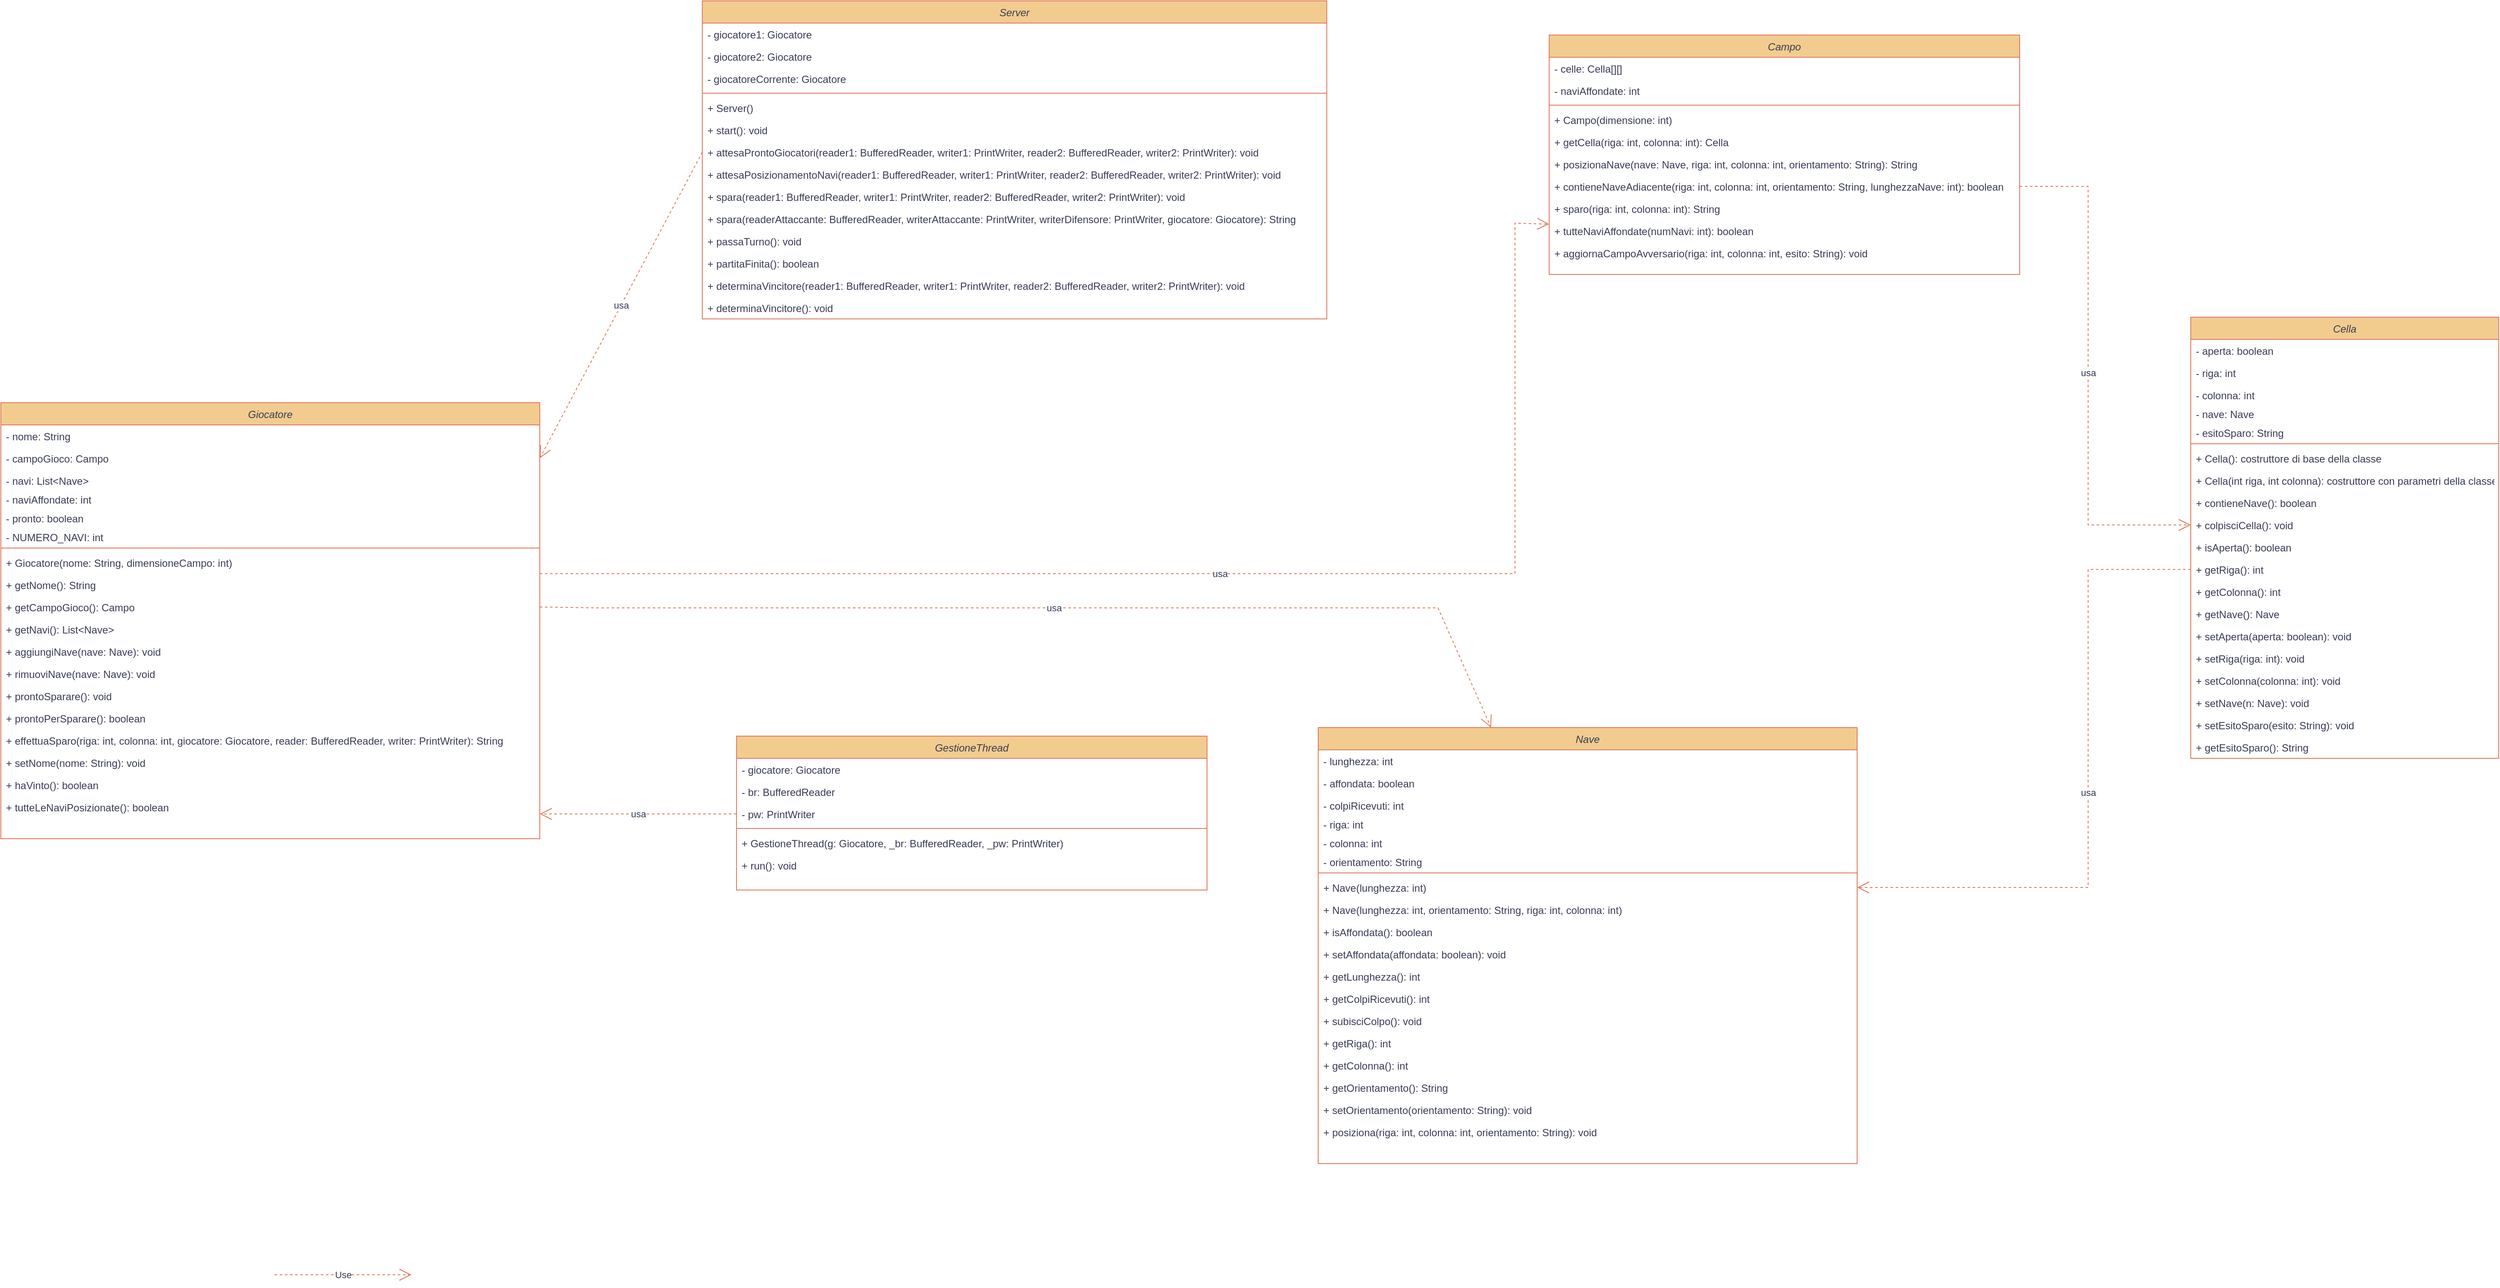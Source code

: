 <mxfile version="22.1.4" type="device">
  <diagram id="C5RBs43oDa-KdzZeNtuy" name="Page-1">
    <mxGraphModel dx="3520" dy="1688" grid="1" gridSize="10" guides="1" tooltips="1" connect="1" arrows="1" fold="1" page="1" pageScale="1" pageWidth="5000" pageHeight="5000" math="0" shadow="0">
      <root>
        <mxCell id="WIyWlLk6GJQsqaUBKTNV-0" />
        <mxCell id="WIyWlLk6GJQsqaUBKTNV-1" parent="WIyWlLk6GJQsqaUBKTNV-0" />
        <mxCell id="zkfFHV4jXpPFQw0GAbJ--0" value="Cella" style="swimlane;fontStyle=2;align=center;verticalAlign=top;childLayout=stackLayout;horizontal=1;startSize=26;horizontalStack=0;resizeParent=1;resizeLast=0;collapsible=1;marginBottom=0;rounded=0;shadow=0;strokeWidth=1;labelBackgroundColor=none;fillColor=#F2CC8F;strokeColor=#E07A5F;fontColor=#393C56;" parent="WIyWlLk6GJQsqaUBKTNV-1" vertex="1">
          <mxGeometry x="2720" y="480" width="360" height="516" as="geometry">
            <mxRectangle x="80" y="80" width="160" height="26" as="alternateBounds" />
          </mxGeometry>
        </mxCell>
        <mxCell id="zkfFHV4jXpPFQw0GAbJ--1" value="- aperta: boolean    " style="text;align=left;verticalAlign=top;spacingLeft=4;spacingRight=4;overflow=hidden;rotatable=0;points=[[0,0.5],[1,0.5]];portConstraint=eastwest;labelBackgroundColor=none;fontColor=#393C56;" parent="zkfFHV4jXpPFQw0GAbJ--0" vertex="1">
          <mxGeometry y="26" width="360" height="26" as="geometry" />
        </mxCell>
        <mxCell id="zkfFHV4jXpPFQw0GAbJ--2" value="- riga: int" style="text;align=left;verticalAlign=top;spacingLeft=4;spacingRight=4;overflow=hidden;rotatable=0;points=[[0,0.5],[1,0.5]];portConstraint=eastwest;rounded=0;shadow=0;html=0;labelBackgroundColor=none;fontColor=#393C56;" parent="zkfFHV4jXpPFQw0GAbJ--0" vertex="1">
          <mxGeometry y="52" width="360" height="26" as="geometry" />
        </mxCell>
        <mxCell id="0ofqoXrrXwb4fIyv2xAE-0" value="- colonna: int" style="text;align=left;verticalAlign=top;spacingLeft=4;spacingRight=4;overflow=hidden;rotatable=0;points=[[0,0.5],[1,0.5]];portConstraint=eastwest;rounded=0;shadow=0;html=0;labelBackgroundColor=none;fontColor=#393C56;" parent="zkfFHV4jXpPFQw0GAbJ--0" vertex="1">
          <mxGeometry y="78" width="360" height="22" as="geometry" />
        </mxCell>
        <mxCell id="0ofqoXrrXwb4fIyv2xAE-1" value="- nave: Nave" style="text;align=left;verticalAlign=top;spacingLeft=4;spacingRight=4;overflow=hidden;rotatable=0;points=[[0,0.5],[1,0.5]];portConstraint=eastwest;rounded=0;shadow=0;html=0;labelBackgroundColor=none;fontColor=#393C56;" parent="zkfFHV4jXpPFQw0GAbJ--0" vertex="1">
          <mxGeometry y="100" width="360" height="22" as="geometry" />
        </mxCell>
        <mxCell id="zkfFHV4jXpPFQw0GAbJ--3" value="- esitoSparo: String" style="text;align=left;verticalAlign=top;spacingLeft=4;spacingRight=4;overflow=hidden;rotatable=0;points=[[0,0.5],[1,0.5]];portConstraint=eastwest;rounded=0;shadow=0;html=0;labelBackgroundColor=none;fontColor=#393C56;" parent="zkfFHV4jXpPFQw0GAbJ--0" vertex="1">
          <mxGeometry y="122" width="360" height="22" as="geometry" />
        </mxCell>
        <mxCell id="zkfFHV4jXpPFQw0GAbJ--4" value="" style="line;html=1;strokeWidth=1;align=left;verticalAlign=middle;spacingTop=-1;spacingLeft=3;spacingRight=3;rotatable=0;labelPosition=right;points=[];portConstraint=eastwest;labelBackgroundColor=none;fillColor=#F2CC8F;strokeColor=#E07A5F;fontColor=#393C56;" parent="zkfFHV4jXpPFQw0GAbJ--0" vertex="1">
          <mxGeometry y="144" width="360" height="8" as="geometry" />
        </mxCell>
        <mxCell id="zkfFHV4jXpPFQw0GAbJ--5" value="+ Cella(): costruttore di base della classe" style="text;align=left;verticalAlign=top;spacingLeft=4;spacingRight=4;overflow=hidden;rotatable=0;points=[[0,0.5],[1,0.5]];portConstraint=eastwest;labelBackgroundColor=none;fontColor=#393C56;" parent="zkfFHV4jXpPFQw0GAbJ--0" vertex="1">
          <mxGeometry y="152" width="360" height="26" as="geometry" />
        </mxCell>
        <mxCell id="0ofqoXrrXwb4fIyv2xAE-2" value="+ Cella(int riga, int colonna): costruttore con parametri della classe" style="text;align=left;verticalAlign=top;spacingLeft=4;spacingRight=4;overflow=hidden;rotatable=0;points=[[0,0.5],[1,0.5]];portConstraint=eastwest;labelBackgroundColor=none;fontColor=#393C56;" parent="zkfFHV4jXpPFQw0GAbJ--0" vertex="1">
          <mxGeometry y="178" width="360" height="26" as="geometry" />
        </mxCell>
        <mxCell id="0ofqoXrrXwb4fIyv2xAE-3" value="+ contieneNave(): boolean " style="text;align=left;verticalAlign=top;spacingLeft=4;spacingRight=4;overflow=hidden;rotatable=0;points=[[0,0.5],[1,0.5]];portConstraint=eastwest;labelBackgroundColor=none;fontColor=#393C56;" parent="zkfFHV4jXpPFQw0GAbJ--0" vertex="1">
          <mxGeometry y="204" width="360" height="26" as="geometry" />
        </mxCell>
        <mxCell id="0ofqoXrrXwb4fIyv2xAE-4" value="+ colpisciCella(): void" style="text;align=left;verticalAlign=top;spacingLeft=4;spacingRight=4;overflow=hidden;rotatable=0;points=[[0,0.5],[1,0.5]];portConstraint=eastwest;labelBackgroundColor=none;fontColor=#393C56;" parent="zkfFHV4jXpPFQw0GAbJ--0" vertex="1">
          <mxGeometry y="230" width="360" height="26" as="geometry" />
        </mxCell>
        <mxCell id="0ofqoXrrXwb4fIyv2xAE-5" value="+ isAperta(): boolean" style="text;align=left;verticalAlign=top;spacingLeft=4;spacingRight=4;overflow=hidden;rotatable=0;points=[[0,0.5],[1,0.5]];portConstraint=eastwest;labelBackgroundColor=none;fontColor=#393C56;" parent="zkfFHV4jXpPFQw0GAbJ--0" vertex="1">
          <mxGeometry y="256" width="360" height="26" as="geometry" />
        </mxCell>
        <mxCell id="0ofqoXrrXwb4fIyv2xAE-6" value="+ getRiga(): int    " style="text;align=left;verticalAlign=top;spacingLeft=4;spacingRight=4;overflow=hidden;rotatable=0;points=[[0,0.5],[1,0.5]];portConstraint=eastwest;labelBackgroundColor=none;fontColor=#393C56;" parent="zkfFHV4jXpPFQw0GAbJ--0" vertex="1">
          <mxGeometry y="282" width="360" height="26" as="geometry" />
        </mxCell>
        <mxCell id="0ofqoXrrXwb4fIyv2xAE-7" value="+ getColonna(): int  " style="text;align=left;verticalAlign=top;spacingLeft=4;spacingRight=4;overflow=hidden;rotatable=0;points=[[0,0.5],[1,0.5]];portConstraint=eastwest;labelBackgroundColor=none;fontColor=#393C56;" parent="zkfFHV4jXpPFQw0GAbJ--0" vertex="1">
          <mxGeometry y="308" width="360" height="26" as="geometry" />
        </mxCell>
        <mxCell id="0ofqoXrrXwb4fIyv2xAE-8" value="+ getNave(): Nave  " style="text;align=left;verticalAlign=top;spacingLeft=4;spacingRight=4;overflow=hidden;rotatable=0;points=[[0,0.5],[1,0.5]];portConstraint=eastwest;labelBackgroundColor=none;fontColor=#393C56;" parent="zkfFHV4jXpPFQw0GAbJ--0" vertex="1">
          <mxGeometry y="334" width="360" height="26" as="geometry" />
        </mxCell>
        <mxCell id="0ofqoXrrXwb4fIyv2xAE-9" value="+ setAperta(aperta: boolean): void" style="text;align=left;verticalAlign=top;spacingLeft=4;spacingRight=4;overflow=hidden;rotatable=0;points=[[0,0.5],[1,0.5]];portConstraint=eastwest;labelBackgroundColor=none;fontColor=#393C56;" parent="zkfFHV4jXpPFQw0GAbJ--0" vertex="1">
          <mxGeometry y="360" width="360" height="26" as="geometry" />
        </mxCell>
        <mxCell id="0ofqoXrrXwb4fIyv2xAE-10" value="+ setRiga(riga: int): void   " style="text;align=left;verticalAlign=top;spacingLeft=4;spacingRight=4;overflow=hidden;rotatable=0;points=[[0,0.5],[1,0.5]];portConstraint=eastwest;labelBackgroundColor=none;fontColor=#393C56;" parent="zkfFHV4jXpPFQw0GAbJ--0" vertex="1">
          <mxGeometry y="386" width="360" height="26" as="geometry" />
        </mxCell>
        <mxCell id="pbZS85S21Asq3zX6gzog-18" value="+ setColonna(colonna: int): void" style="text;align=left;verticalAlign=top;spacingLeft=4;spacingRight=4;overflow=hidden;rotatable=0;points=[[0,0.5],[1,0.5]];portConstraint=eastwest;labelBackgroundColor=none;fontColor=#393C56;" parent="zkfFHV4jXpPFQw0GAbJ--0" vertex="1">
          <mxGeometry y="412" width="360" height="26" as="geometry" />
        </mxCell>
        <mxCell id="pbZS85S21Asq3zX6gzog-19" value="+ setNave(n: Nave): void           " style="text;align=left;verticalAlign=top;spacingLeft=4;spacingRight=4;overflow=hidden;rotatable=0;points=[[0,0.5],[1,0.5]];portConstraint=eastwest;labelBackgroundColor=none;fontColor=#393C56;" parent="zkfFHV4jXpPFQw0GAbJ--0" vertex="1">
          <mxGeometry y="438" width="360" height="26" as="geometry" />
        </mxCell>
        <mxCell id="pbZS85S21Asq3zX6gzog-20" value="+ setEsitoSparo(esito: String): void" style="text;align=left;verticalAlign=top;spacingLeft=4;spacingRight=4;overflow=hidden;rotatable=0;points=[[0,0.5],[1,0.5]];portConstraint=eastwest;labelBackgroundColor=none;fontColor=#393C56;" parent="zkfFHV4jXpPFQw0GAbJ--0" vertex="1">
          <mxGeometry y="464" width="360" height="26" as="geometry" />
        </mxCell>
        <mxCell id="pbZS85S21Asq3zX6gzog-21" value="+ getEsitoSparo(): String  " style="text;align=left;verticalAlign=top;spacingLeft=4;spacingRight=4;overflow=hidden;rotatable=0;points=[[0,0.5],[1,0.5]];portConstraint=eastwest;labelBackgroundColor=none;fontColor=#393C56;" parent="zkfFHV4jXpPFQw0GAbJ--0" vertex="1">
          <mxGeometry y="490" width="360" height="26" as="geometry" />
        </mxCell>
        <mxCell id="pbZS85S21Asq3zX6gzog-22" value="Campo" style="swimlane;fontStyle=2;align=center;verticalAlign=top;childLayout=stackLayout;horizontal=1;startSize=26;horizontalStack=0;resizeParent=1;resizeLast=0;collapsible=1;marginBottom=0;rounded=0;shadow=0;strokeWidth=1;labelBackgroundColor=none;fillColor=#F2CC8F;strokeColor=#E07A5F;fontColor=#393C56;" parent="WIyWlLk6GJQsqaUBKTNV-1" vertex="1">
          <mxGeometry x="1970" y="150" width="550" height="280" as="geometry">
            <mxRectangle x="80" y="80" width="160" height="26" as="alternateBounds" />
          </mxGeometry>
        </mxCell>
        <mxCell id="pbZS85S21Asq3zX6gzog-23" value="- celle: Cella[][]                 " style="text;align=left;verticalAlign=top;spacingLeft=4;spacingRight=4;overflow=hidden;rotatable=0;points=[[0,0.5],[1,0.5]];portConstraint=eastwest;labelBackgroundColor=none;fontColor=#393C56;" parent="pbZS85S21Asq3zX6gzog-22" vertex="1">
          <mxGeometry y="26" width="550" height="26" as="geometry" />
        </mxCell>
        <mxCell id="pbZS85S21Asq3zX6gzog-24" value="- naviAffondate: int  " style="text;align=left;verticalAlign=top;spacingLeft=4;spacingRight=4;overflow=hidden;rotatable=0;points=[[0,0.5],[1,0.5]];portConstraint=eastwest;rounded=0;shadow=0;html=0;labelBackgroundColor=none;fontColor=#393C56;" parent="pbZS85S21Asq3zX6gzog-22" vertex="1">
          <mxGeometry y="52" width="550" height="26" as="geometry" />
        </mxCell>
        <mxCell id="pbZS85S21Asq3zX6gzog-28" value="" style="line;html=1;strokeWidth=1;align=left;verticalAlign=middle;spacingTop=-1;spacingLeft=3;spacingRight=3;rotatable=0;labelPosition=right;points=[];portConstraint=eastwest;labelBackgroundColor=none;fillColor=#F2CC8F;strokeColor=#E07A5F;fontColor=#393C56;" parent="pbZS85S21Asq3zX6gzog-22" vertex="1">
          <mxGeometry y="78" width="550" height="8" as="geometry" />
        </mxCell>
        <mxCell id="pbZS85S21Asq3zX6gzog-29" value="+ Campo(dimensione: int)  " style="text;align=left;verticalAlign=top;spacingLeft=4;spacingRight=4;overflow=hidden;rotatable=0;points=[[0,0.5],[1,0.5]];portConstraint=eastwest;labelBackgroundColor=none;fontColor=#393C56;" parent="pbZS85S21Asq3zX6gzog-22" vertex="1">
          <mxGeometry y="86" width="550" height="26" as="geometry" />
        </mxCell>
        <mxCell id="pbZS85S21Asq3zX6gzog-30" value="+ getCella(riga: int, colonna: int): Cella" style="text;align=left;verticalAlign=top;spacingLeft=4;spacingRight=4;overflow=hidden;rotatable=0;points=[[0,0.5],[1,0.5]];portConstraint=eastwest;labelBackgroundColor=none;fontColor=#393C56;" parent="pbZS85S21Asq3zX6gzog-22" vertex="1">
          <mxGeometry y="112" width="550" height="26" as="geometry" />
        </mxCell>
        <mxCell id="pbZS85S21Asq3zX6gzog-31" value="+ posizionaNave(nave: Nave, riga: int, colonna: int, orientamento: String): String" style="text;align=left;verticalAlign=top;spacingLeft=4;spacingRight=4;overflow=hidden;rotatable=0;points=[[0,0.5],[1,0.5]];portConstraint=eastwest;labelBackgroundColor=none;fontColor=#393C56;" parent="pbZS85S21Asq3zX6gzog-22" vertex="1">
          <mxGeometry y="138" width="550" height="26" as="geometry" />
        </mxCell>
        <mxCell id="pbZS85S21Asq3zX6gzog-32" value="+ contieneNaveAdiacente(riga: int, colonna: int, orientamento: String, lunghezzaNave: int): boolean" style="text;align=left;verticalAlign=top;spacingLeft=4;spacingRight=4;overflow=hidden;rotatable=0;points=[[0,0.5],[1,0.5]];portConstraint=eastwest;labelBackgroundColor=none;fontColor=#393C56;" parent="pbZS85S21Asq3zX6gzog-22" vertex="1">
          <mxGeometry y="164" width="550" height="26" as="geometry" />
        </mxCell>
        <mxCell id="pbZS85S21Asq3zX6gzog-33" value="+ sparo(riga: int, colonna: int): String" style="text;align=left;verticalAlign=top;spacingLeft=4;spacingRight=4;overflow=hidden;rotatable=0;points=[[0,0.5],[1,0.5]];portConstraint=eastwest;labelBackgroundColor=none;fontColor=#393C56;" parent="pbZS85S21Asq3zX6gzog-22" vertex="1">
          <mxGeometry y="190" width="550" height="26" as="geometry" />
        </mxCell>
        <mxCell id="pbZS85S21Asq3zX6gzog-34" value="+ tutteNaviAffondate(numNavi: int): boolean" style="text;align=left;verticalAlign=top;spacingLeft=4;spacingRight=4;overflow=hidden;rotatable=0;points=[[0,0.5],[1,0.5]];portConstraint=eastwest;labelBackgroundColor=none;fontColor=#393C56;" parent="pbZS85S21Asq3zX6gzog-22" vertex="1">
          <mxGeometry y="216" width="550" height="26" as="geometry" />
        </mxCell>
        <mxCell id="pbZS85S21Asq3zX6gzog-35" value="+ aggiornaCampoAvversario(riga: int, colonna: int, esito: String): void" style="text;align=left;verticalAlign=top;spacingLeft=4;spacingRight=4;overflow=hidden;rotatable=0;points=[[0,0.5],[1,0.5]];portConstraint=eastwest;labelBackgroundColor=none;fontColor=#393C56;" parent="pbZS85S21Asq3zX6gzog-22" vertex="1">
          <mxGeometry y="242" width="550" height="26" as="geometry" />
        </mxCell>
        <mxCell id="pbZS85S21Asq3zX6gzog-43" value="Giocatore" style="swimlane;fontStyle=2;align=center;verticalAlign=top;childLayout=stackLayout;horizontal=1;startSize=26;horizontalStack=0;resizeParent=1;resizeLast=0;collapsible=1;marginBottom=0;rounded=0;shadow=0;strokeWidth=1;labelBackgroundColor=none;fillColor=#F2CC8F;strokeColor=#E07A5F;fontColor=#393C56;" parent="WIyWlLk6GJQsqaUBKTNV-1" vertex="1">
          <mxGeometry x="160" y="580" width="630" height="510" as="geometry">
            <mxRectangle x="80" y="80" width="160" height="26" as="alternateBounds" />
          </mxGeometry>
        </mxCell>
        <mxCell id="pbZS85S21Asq3zX6gzog-44" value="- nome: String  " style="text;align=left;verticalAlign=top;spacingLeft=4;spacingRight=4;overflow=hidden;rotatable=0;points=[[0,0.5],[1,0.5]];portConstraint=eastwest;labelBackgroundColor=none;fontColor=#393C56;" parent="pbZS85S21Asq3zX6gzog-43" vertex="1">
          <mxGeometry y="26" width="630" height="26" as="geometry" />
        </mxCell>
        <mxCell id="pbZS85S21Asq3zX6gzog-45" value="- campoGioco: Campo  " style="text;align=left;verticalAlign=top;spacingLeft=4;spacingRight=4;overflow=hidden;rotatable=0;points=[[0,0.5],[1,0.5]];portConstraint=eastwest;rounded=0;shadow=0;html=0;labelBackgroundColor=none;fontColor=#393C56;" parent="pbZS85S21Asq3zX6gzog-43" vertex="1">
          <mxGeometry y="52" width="630" height="26" as="geometry" />
        </mxCell>
        <mxCell id="pbZS85S21Asq3zX6gzog-46" value="- navi: List&lt;Nave&gt;        " style="text;align=left;verticalAlign=top;spacingLeft=4;spacingRight=4;overflow=hidden;rotatable=0;points=[[0,0.5],[1,0.5]];portConstraint=eastwest;rounded=0;shadow=0;html=0;labelBackgroundColor=none;fontColor=#393C56;" parent="pbZS85S21Asq3zX6gzog-43" vertex="1">
          <mxGeometry y="78" width="630" height="22" as="geometry" />
        </mxCell>
        <mxCell id="pbZS85S21Asq3zX6gzog-47" value="- naviAffondate: int  " style="text;align=left;verticalAlign=top;spacingLeft=4;spacingRight=4;overflow=hidden;rotatable=0;points=[[0,0.5],[1,0.5]];portConstraint=eastwest;rounded=0;shadow=0;html=0;labelBackgroundColor=none;fontColor=#393C56;" parent="pbZS85S21Asq3zX6gzog-43" vertex="1">
          <mxGeometry y="100" width="630" height="22" as="geometry" />
        </mxCell>
        <mxCell id="pbZS85S21Asq3zX6gzog-48" value="- pronto: boolean " style="text;align=left;verticalAlign=top;spacingLeft=4;spacingRight=4;overflow=hidden;rotatable=0;points=[[0,0.5],[1,0.5]];portConstraint=eastwest;rounded=0;shadow=0;html=0;labelBackgroundColor=none;fontColor=#393C56;" parent="pbZS85S21Asq3zX6gzog-43" vertex="1">
          <mxGeometry y="122" width="630" height="22" as="geometry" />
        </mxCell>
        <mxCell id="pbZS85S21Asq3zX6gzog-64" value="- NUMERO_NAVI: int      " style="text;align=left;verticalAlign=top;spacingLeft=4;spacingRight=4;overflow=hidden;rotatable=0;points=[[0,0.5],[1,0.5]];portConstraint=eastwest;rounded=0;shadow=0;html=0;labelBackgroundColor=none;fontColor=#393C56;" parent="pbZS85S21Asq3zX6gzog-43" vertex="1">
          <mxGeometry y="144" width="630" height="22" as="geometry" />
        </mxCell>
        <mxCell id="pbZS85S21Asq3zX6gzog-49" value="" style="line;html=1;strokeWidth=1;align=left;verticalAlign=middle;spacingTop=-1;spacingLeft=3;spacingRight=3;rotatable=0;labelPosition=right;points=[];portConstraint=eastwest;labelBackgroundColor=none;fillColor=#F2CC8F;strokeColor=#E07A5F;fontColor=#393C56;" parent="pbZS85S21Asq3zX6gzog-43" vertex="1">
          <mxGeometry y="166" width="630" height="8" as="geometry" />
        </mxCell>
        <mxCell id="pbZS85S21Asq3zX6gzog-50" value="+ Giocatore(nome: String, dimensioneCampo: int)" style="text;align=left;verticalAlign=top;spacingLeft=4;spacingRight=4;overflow=hidden;rotatable=0;points=[[0,0.5],[1,0.5]];portConstraint=eastwest;labelBackgroundColor=none;fontColor=#393C56;" parent="pbZS85S21Asq3zX6gzog-43" vertex="1">
          <mxGeometry y="174" width="630" height="26" as="geometry" />
        </mxCell>
        <mxCell id="pbZS85S21Asq3zX6gzog-51" value="+ getNome(): String        " style="text;align=left;verticalAlign=top;spacingLeft=4;spacingRight=4;overflow=hidden;rotatable=0;points=[[0,0.5],[1,0.5]];portConstraint=eastwest;labelBackgroundColor=none;fontColor=#393C56;" parent="pbZS85S21Asq3zX6gzog-43" vertex="1">
          <mxGeometry y="200" width="630" height="26" as="geometry" />
        </mxCell>
        <mxCell id="pbZS85S21Asq3zX6gzog-52" value="+ getCampoGioco(): Campo" style="text;align=left;verticalAlign=top;spacingLeft=4;spacingRight=4;overflow=hidden;rotatable=0;points=[[0,0.5],[1,0.5]];portConstraint=eastwest;labelBackgroundColor=none;fontColor=#393C56;" parent="pbZS85S21Asq3zX6gzog-43" vertex="1">
          <mxGeometry y="226" width="630" height="26" as="geometry" />
        </mxCell>
        <mxCell id="pbZS85S21Asq3zX6gzog-53" value="+ getNavi(): List&lt;Nave&gt; " style="text;align=left;verticalAlign=top;spacingLeft=4;spacingRight=4;overflow=hidden;rotatable=0;points=[[0,0.5],[1,0.5]];portConstraint=eastwest;labelBackgroundColor=none;fontColor=#393C56;" parent="pbZS85S21Asq3zX6gzog-43" vertex="1">
          <mxGeometry y="252" width="630" height="26" as="geometry" />
        </mxCell>
        <mxCell id="pbZS85S21Asq3zX6gzog-54" value="+ aggiungiNave(nave: Nave): void" style="text;align=left;verticalAlign=top;spacingLeft=4;spacingRight=4;overflow=hidden;rotatable=0;points=[[0,0.5],[1,0.5]];portConstraint=eastwest;labelBackgroundColor=none;fontColor=#393C56;" parent="pbZS85S21Asq3zX6gzog-43" vertex="1">
          <mxGeometry y="278" width="630" height="26" as="geometry" />
        </mxCell>
        <mxCell id="pbZS85S21Asq3zX6gzog-55" value="+ rimuoviNave(nave: Nave): void " style="text;align=left;verticalAlign=top;spacingLeft=4;spacingRight=4;overflow=hidden;rotatable=0;points=[[0,0.5],[1,0.5]];portConstraint=eastwest;labelBackgroundColor=none;fontColor=#393C56;" parent="pbZS85S21Asq3zX6gzog-43" vertex="1">
          <mxGeometry y="304" width="630" height="26" as="geometry" />
        </mxCell>
        <mxCell id="pbZS85S21Asq3zX6gzog-56" value="+ prontoSparare(): void" style="text;align=left;verticalAlign=top;spacingLeft=4;spacingRight=4;overflow=hidden;rotatable=0;points=[[0,0.5],[1,0.5]];portConstraint=eastwest;labelBackgroundColor=none;fontColor=#393C56;" parent="pbZS85S21Asq3zX6gzog-43" vertex="1">
          <mxGeometry y="330" width="630" height="26" as="geometry" />
        </mxCell>
        <mxCell id="pbZS85S21Asq3zX6gzog-57" value="+ prontoPerSparare(): boolean " style="text;align=left;verticalAlign=top;spacingLeft=4;spacingRight=4;overflow=hidden;rotatable=0;points=[[0,0.5],[1,0.5]];portConstraint=eastwest;labelBackgroundColor=none;fontColor=#393C56;" parent="pbZS85S21Asq3zX6gzog-43" vertex="1">
          <mxGeometry y="356" width="630" height="26" as="geometry" />
        </mxCell>
        <mxCell id="pbZS85S21Asq3zX6gzog-58" value="+ effettuaSparo(riga: int, colonna: int, giocatore: Giocatore, reader: BufferedReader, writer: PrintWriter): String" style="text;align=left;verticalAlign=top;spacingLeft=4;spacingRight=4;overflow=hidden;rotatable=0;points=[[0,0.5],[1,0.5]];portConstraint=eastwest;labelBackgroundColor=none;fontColor=#393C56;" parent="pbZS85S21Asq3zX6gzog-43" vertex="1">
          <mxGeometry y="382" width="630" height="26" as="geometry" />
        </mxCell>
        <mxCell id="pbZS85S21Asq3zX6gzog-59" value="+ setNome(nome: String): void" style="text;align=left;verticalAlign=top;spacingLeft=4;spacingRight=4;overflow=hidden;rotatable=0;points=[[0,0.5],[1,0.5]];portConstraint=eastwest;labelBackgroundColor=none;fontColor=#393C56;" parent="pbZS85S21Asq3zX6gzog-43" vertex="1">
          <mxGeometry y="408" width="630" height="26" as="geometry" />
        </mxCell>
        <mxCell id="pbZS85S21Asq3zX6gzog-60" value="+ haVinto(): boolean " style="text;align=left;verticalAlign=top;spacingLeft=4;spacingRight=4;overflow=hidden;rotatable=0;points=[[0,0.5],[1,0.5]];portConstraint=eastwest;labelBackgroundColor=none;fontColor=#393C56;" parent="pbZS85S21Asq3zX6gzog-43" vertex="1">
          <mxGeometry y="434" width="630" height="26" as="geometry" />
        </mxCell>
        <mxCell id="pbZS85S21Asq3zX6gzog-61" value="+ tutteLeNaviPosizionate(): boolean" style="text;align=left;verticalAlign=top;spacingLeft=4;spacingRight=4;overflow=hidden;rotatable=0;points=[[0,0.5],[1,0.5]];portConstraint=eastwest;labelBackgroundColor=none;fontColor=#393C56;" parent="pbZS85S21Asq3zX6gzog-43" vertex="1">
          <mxGeometry y="460" width="630" height="26" as="geometry" />
        </mxCell>
        <mxCell id="pbZS85S21Asq3zX6gzog-65" value="Server" style="swimlane;fontStyle=2;align=center;verticalAlign=top;childLayout=stackLayout;horizontal=1;startSize=26;horizontalStack=0;resizeParent=1;resizeLast=0;collapsible=1;marginBottom=0;rounded=0;shadow=0;strokeWidth=1;labelBackgroundColor=none;fillColor=#F2CC8F;strokeColor=#E07A5F;fontColor=#393C56;" parent="WIyWlLk6GJQsqaUBKTNV-1" vertex="1">
          <mxGeometry x="980" y="110" width="730" height="372" as="geometry">
            <mxRectangle x="80" y="80" width="160" height="26" as="alternateBounds" />
          </mxGeometry>
        </mxCell>
        <mxCell id="pbZS85S21Asq3zX6gzog-66" value="- giocatore1: Giocatore" style="text;align=left;verticalAlign=top;spacingLeft=4;spacingRight=4;overflow=hidden;rotatable=0;points=[[0,0.5],[1,0.5]];portConstraint=eastwest;labelBackgroundColor=none;fontColor=#393C56;" parent="pbZS85S21Asq3zX6gzog-65" vertex="1">
          <mxGeometry y="26" width="730" height="26" as="geometry" />
        </mxCell>
        <mxCell id="pbZS85S21Asq3zX6gzog-67" value="- giocatore2: Giocatore" style="text;align=left;verticalAlign=top;spacingLeft=4;spacingRight=4;overflow=hidden;rotatable=0;points=[[0,0.5],[1,0.5]];portConstraint=eastwest;rounded=0;shadow=0;html=0;labelBackgroundColor=none;fontColor=#393C56;" parent="pbZS85S21Asq3zX6gzog-65" vertex="1">
          <mxGeometry y="52" width="730" height="26" as="geometry" />
        </mxCell>
        <mxCell id="pbZS85S21Asq3zX6gzog-76" value="- giocatoreCorrente: Giocatore" style="text;align=left;verticalAlign=top;spacingLeft=4;spacingRight=4;overflow=hidden;rotatable=0;points=[[0,0.5],[1,0.5]];portConstraint=eastwest;rounded=0;shadow=0;html=0;labelBackgroundColor=none;fontColor=#393C56;" parent="pbZS85S21Asq3zX6gzog-65" vertex="1">
          <mxGeometry y="78" width="730" height="26" as="geometry" />
        </mxCell>
        <mxCell id="pbZS85S21Asq3zX6gzog-68" value="" style="line;html=1;strokeWidth=1;align=left;verticalAlign=middle;spacingTop=-1;spacingLeft=3;spacingRight=3;rotatable=0;labelPosition=right;points=[];portConstraint=eastwest;labelBackgroundColor=none;fillColor=#F2CC8F;strokeColor=#E07A5F;fontColor=#393C56;" parent="pbZS85S21Asq3zX6gzog-65" vertex="1">
          <mxGeometry y="104" width="730" height="8" as="geometry" />
        </mxCell>
        <mxCell id="pbZS85S21Asq3zX6gzog-69" value="+ Server()" style="text;align=left;verticalAlign=top;spacingLeft=4;spacingRight=4;overflow=hidden;rotatable=0;points=[[0,0.5],[1,0.5]];portConstraint=eastwest;labelBackgroundColor=none;fontColor=#393C56;" parent="pbZS85S21Asq3zX6gzog-65" vertex="1">
          <mxGeometry y="112" width="730" height="26" as="geometry" />
        </mxCell>
        <mxCell id="pbZS85S21Asq3zX6gzog-70" value="+ start(): void" style="text;align=left;verticalAlign=top;spacingLeft=4;spacingRight=4;overflow=hidden;rotatable=0;points=[[0,0.5],[1,0.5]];portConstraint=eastwest;labelBackgroundColor=none;fontColor=#393C56;" parent="pbZS85S21Asq3zX6gzog-65" vertex="1">
          <mxGeometry y="138" width="730" height="26" as="geometry" />
        </mxCell>
        <mxCell id="pbZS85S21Asq3zX6gzog-71" value="+ attesaProntoGiocatori(reader1: BufferedReader, writer1: PrintWriter, reader2: BufferedReader, writer2: PrintWriter): void" style="text;align=left;verticalAlign=top;spacingLeft=4;spacingRight=4;overflow=hidden;rotatable=0;points=[[0,0.5],[1,0.5]];portConstraint=eastwest;labelBackgroundColor=none;fontColor=#393C56;" parent="pbZS85S21Asq3zX6gzog-65" vertex="1">
          <mxGeometry y="164" width="730" height="26" as="geometry" />
        </mxCell>
        <mxCell id="pbZS85S21Asq3zX6gzog-72" value="+ attesaPosizionamentoNavi(reader1: BufferedReader, writer1: PrintWriter, reader2: BufferedReader, writer2: PrintWriter): void" style="text;align=left;verticalAlign=top;spacingLeft=4;spacingRight=4;overflow=hidden;rotatable=0;points=[[0,0.5],[1,0.5]];portConstraint=eastwest;labelBackgroundColor=none;fontColor=#393C56;" parent="pbZS85S21Asq3zX6gzog-65" vertex="1">
          <mxGeometry y="190" width="730" height="26" as="geometry" />
        </mxCell>
        <mxCell id="pbZS85S21Asq3zX6gzog-73" value="+ spara(reader1: BufferedReader, writer1: PrintWriter, reader2: BufferedReader, writer2: PrintWriter): void" style="text;align=left;verticalAlign=top;spacingLeft=4;spacingRight=4;overflow=hidden;rotatable=0;points=[[0,0.5],[1,0.5]];portConstraint=eastwest;labelBackgroundColor=none;fontColor=#393C56;" parent="pbZS85S21Asq3zX6gzog-65" vertex="1">
          <mxGeometry y="216" width="730" height="26" as="geometry" />
        </mxCell>
        <mxCell id="pbZS85S21Asq3zX6gzog-74" value="+ spara(readerAttaccante: BufferedReader, writerAttaccante: PrintWriter, writerDifensore: PrintWriter, giocatore: Giocatore): String" style="text;align=left;verticalAlign=top;spacingLeft=4;spacingRight=4;overflow=hidden;rotatable=0;points=[[0,0.5],[1,0.5]];portConstraint=eastwest;labelBackgroundColor=none;fontColor=#393C56;" parent="pbZS85S21Asq3zX6gzog-65" vertex="1">
          <mxGeometry y="242" width="730" height="26" as="geometry" />
        </mxCell>
        <mxCell id="pbZS85S21Asq3zX6gzog-75" value="+ passaTurno(): void               " style="text;align=left;verticalAlign=top;spacingLeft=4;spacingRight=4;overflow=hidden;rotatable=0;points=[[0,0.5],[1,0.5]];portConstraint=eastwest;labelBackgroundColor=none;fontColor=#393C56;" parent="pbZS85S21Asq3zX6gzog-65" vertex="1">
          <mxGeometry y="268" width="730" height="26" as="geometry" />
        </mxCell>
        <mxCell id="pbZS85S21Asq3zX6gzog-77" value="+ partitaFinita(): boolean" style="text;align=left;verticalAlign=top;spacingLeft=4;spacingRight=4;overflow=hidden;rotatable=0;points=[[0,0.5],[1,0.5]];portConstraint=eastwest;labelBackgroundColor=none;fontColor=#393C56;" parent="pbZS85S21Asq3zX6gzog-65" vertex="1">
          <mxGeometry y="294" width="730" height="26" as="geometry" />
        </mxCell>
        <mxCell id="pbZS85S21Asq3zX6gzog-78" value="+ determinaVincitore(reader1: BufferedReader, writer1: PrintWriter, reader2: BufferedReader, writer2: PrintWriter): void" style="text;align=left;verticalAlign=top;spacingLeft=4;spacingRight=4;overflow=hidden;rotatable=0;points=[[0,0.5],[1,0.5]];portConstraint=eastwest;labelBackgroundColor=none;fontColor=#393C56;" parent="pbZS85S21Asq3zX6gzog-65" vertex="1">
          <mxGeometry y="320" width="730" height="26" as="geometry" />
        </mxCell>
        <mxCell id="pbZS85S21Asq3zX6gzog-79" value="+ determinaVincitore(): void" style="text;align=left;verticalAlign=top;spacingLeft=4;spacingRight=4;overflow=hidden;rotatable=0;points=[[0,0.5],[1,0.5]];portConstraint=eastwest;labelBackgroundColor=none;fontColor=#393C56;" parent="pbZS85S21Asq3zX6gzog-65" vertex="1">
          <mxGeometry y="346" width="730" height="26" as="geometry" />
        </mxCell>
        <mxCell id="pbZS85S21Asq3zX6gzog-80" value="Nave" style="swimlane;fontStyle=2;align=center;verticalAlign=top;childLayout=stackLayout;horizontal=1;startSize=26;horizontalStack=0;resizeParent=1;resizeLast=0;collapsible=1;marginBottom=0;rounded=0;shadow=0;strokeWidth=1;labelBackgroundColor=none;fillColor=#F2CC8F;strokeColor=#E07A5F;fontColor=#393C56;" parent="WIyWlLk6GJQsqaUBKTNV-1" vertex="1">
          <mxGeometry x="1700" y="960" width="630" height="510" as="geometry">
            <mxRectangle x="80" y="80" width="160" height="26" as="alternateBounds" />
          </mxGeometry>
        </mxCell>
        <mxCell id="pbZS85S21Asq3zX6gzog-81" value="- lunghezza: int " style="text;align=left;verticalAlign=top;spacingLeft=4;spacingRight=4;overflow=hidden;rotatable=0;points=[[0,0.5],[1,0.5]];portConstraint=eastwest;labelBackgroundColor=none;fontColor=#393C56;" parent="pbZS85S21Asq3zX6gzog-80" vertex="1">
          <mxGeometry y="26" width="630" height="26" as="geometry" />
        </mxCell>
        <mxCell id="pbZS85S21Asq3zX6gzog-82" value="- affondata: boolean" style="text;align=left;verticalAlign=top;spacingLeft=4;spacingRight=4;overflow=hidden;rotatable=0;points=[[0,0.5],[1,0.5]];portConstraint=eastwest;rounded=0;shadow=0;html=0;labelBackgroundColor=none;fontColor=#393C56;" parent="pbZS85S21Asq3zX6gzog-80" vertex="1">
          <mxGeometry y="52" width="630" height="26" as="geometry" />
        </mxCell>
        <mxCell id="pbZS85S21Asq3zX6gzog-83" value="- colpiRicevuti: int " style="text;align=left;verticalAlign=top;spacingLeft=4;spacingRight=4;overflow=hidden;rotatable=0;points=[[0,0.5],[1,0.5]];portConstraint=eastwest;rounded=0;shadow=0;html=0;labelBackgroundColor=none;fontColor=#393C56;" parent="pbZS85S21Asq3zX6gzog-80" vertex="1">
          <mxGeometry y="78" width="630" height="22" as="geometry" />
        </mxCell>
        <mxCell id="pbZS85S21Asq3zX6gzog-84" value="- riga: int      " style="text;align=left;verticalAlign=top;spacingLeft=4;spacingRight=4;overflow=hidden;rotatable=0;points=[[0,0.5],[1,0.5]];portConstraint=eastwest;rounded=0;shadow=0;html=0;labelBackgroundColor=none;fontColor=#393C56;" parent="pbZS85S21Asq3zX6gzog-80" vertex="1">
          <mxGeometry y="100" width="630" height="22" as="geometry" />
        </mxCell>
        <mxCell id="pbZS85S21Asq3zX6gzog-85" value="- colonna: int  " style="text;align=left;verticalAlign=top;spacingLeft=4;spacingRight=4;overflow=hidden;rotatable=0;points=[[0,0.5],[1,0.5]];portConstraint=eastwest;rounded=0;shadow=0;html=0;labelBackgroundColor=none;fontColor=#393C56;" parent="pbZS85S21Asq3zX6gzog-80" vertex="1">
          <mxGeometry y="122" width="630" height="22" as="geometry" />
        </mxCell>
        <mxCell id="pbZS85S21Asq3zX6gzog-86" value="- orientamento: String " style="text;align=left;verticalAlign=top;spacingLeft=4;spacingRight=4;overflow=hidden;rotatable=0;points=[[0,0.5],[1,0.5]];portConstraint=eastwest;rounded=0;shadow=0;html=0;labelBackgroundColor=none;fontColor=#393C56;" parent="pbZS85S21Asq3zX6gzog-80" vertex="1">
          <mxGeometry y="144" width="630" height="22" as="geometry" />
        </mxCell>
        <mxCell id="pbZS85S21Asq3zX6gzog-87" value="" style="line;html=1;strokeWidth=1;align=left;verticalAlign=middle;spacingTop=-1;spacingLeft=3;spacingRight=3;rotatable=0;labelPosition=right;points=[];portConstraint=eastwest;labelBackgroundColor=none;fillColor=#F2CC8F;strokeColor=#E07A5F;fontColor=#393C56;" parent="pbZS85S21Asq3zX6gzog-80" vertex="1">
          <mxGeometry y="166" width="630" height="8" as="geometry" />
        </mxCell>
        <mxCell id="pbZS85S21Asq3zX6gzog-88" value="+ Nave(lunghezza: int) " style="text;align=left;verticalAlign=top;spacingLeft=4;spacingRight=4;overflow=hidden;rotatable=0;points=[[0,0.5],[1,0.5]];portConstraint=eastwest;labelBackgroundColor=none;fontColor=#393C56;" parent="pbZS85S21Asq3zX6gzog-80" vertex="1">
          <mxGeometry y="174" width="630" height="26" as="geometry" />
        </mxCell>
        <mxCell id="pbZS85S21Asq3zX6gzog-89" value="+ Nave(lunghezza: int, orientamento: String, riga: int, colonna: int)" style="text;align=left;verticalAlign=top;spacingLeft=4;spacingRight=4;overflow=hidden;rotatable=0;points=[[0,0.5],[1,0.5]];portConstraint=eastwest;labelBackgroundColor=none;fontColor=#393C56;" parent="pbZS85S21Asq3zX6gzog-80" vertex="1">
          <mxGeometry y="200" width="630" height="26" as="geometry" />
        </mxCell>
        <mxCell id="pbZS85S21Asq3zX6gzog-90" value="+ isAffondata(): boolean " style="text;align=left;verticalAlign=top;spacingLeft=4;spacingRight=4;overflow=hidden;rotatable=0;points=[[0,0.5],[1,0.5]];portConstraint=eastwest;labelBackgroundColor=none;fontColor=#393C56;" parent="pbZS85S21Asq3zX6gzog-80" vertex="1">
          <mxGeometry y="226" width="630" height="26" as="geometry" />
        </mxCell>
        <mxCell id="pbZS85S21Asq3zX6gzog-91" value="+ setAffondata(affondata: boolean): void" style="text;align=left;verticalAlign=top;spacingLeft=4;spacingRight=4;overflow=hidden;rotatable=0;points=[[0,0.5],[1,0.5]];portConstraint=eastwest;labelBackgroundColor=none;fontColor=#393C56;" parent="pbZS85S21Asq3zX6gzog-80" vertex="1">
          <mxGeometry y="252" width="630" height="26" as="geometry" />
        </mxCell>
        <mxCell id="pbZS85S21Asq3zX6gzog-92" value="+ getLunghezza(): int" style="text;align=left;verticalAlign=top;spacingLeft=4;spacingRight=4;overflow=hidden;rotatable=0;points=[[0,0.5],[1,0.5]];portConstraint=eastwest;labelBackgroundColor=none;fontColor=#393C56;" parent="pbZS85S21Asq3zX6gzog-80" vertex="1">
          <mxGeometry y="278" width="630" height="26" as="geometry" />
        </mxCell>
        <mxCell id="pbZS85S21Asq3zX6gzog-93" value="+ getColpiRicevuti(): int" style="text;align=left;verticalAlign=top;spacingLeft=4;spacingRight=4;overflow=hidden;rotatable=0;points=[[0,0.5],[1,0.5]];portConstraint=eastwest;labelBackgroundColor=none;fontColor=#393C56;" parent="pbZS85S21Asq3zX6gzog-80" vertex="1">
          <mxGeometry y="304" width="630" height="26" as="geometry" />
        </mxCell>
        <mxCell id="pbZS85S21Asq3zX6gzog-94" value="+ subisciColpo(): void " style="text;align=left;verticalAlign=top;spacingLeft=4;spacingRight=4;overflow=hidden;rotatable=0;points=[[0,0.5],[1,0.5]];portConstraint=eastwest;labelBackgroundColor=none;fontColor=#393C56;" parent="pbZS85S21Asq3zX6gzog-80" vertex="1">
          <mxGeometry y="330" width="630" height="26" as="geometry" />
        </mxCell>
        <mxCell id="pbZS85S21Asq3zX6gzog-95" value="+ getRiga(): int" style="text;align=left;verticalAlign=top;spacingLeft=4;spacingRight=4;overflow=hidden;rotatable=0;points=[[0,0.5],[1,0.5]];portConstraint=eastwest;labelBackgroundColor=none;fontColor=#393C56;" parent="pbZS85S21Asq3zX6gzog-80" vertex="1">
          <mxGeometry y="356" width="630" height="26" as="geometry" />
        </mxCell>
        <mxCell id="pbZS85S21Asq3zX6gzog-96" value="+ getColonna(): int " style="text;align=left;verticalAlign=top;spacingLeft=4;spacingRight=4;overflow=hidden;rotatable=0;points=[[0,0.5],[1,0.5]];portConstraint=eastwest;labelBackgroundColor=none;fontColor=#393C56;" parent="pbZS85S21Asq3zX6gzog-80" vertex="1">
          <mxGeometry y="382" width="630" height="26" as="geometry" />
        </mxCell>
        <mxCell id="pbZS85S21Asq3zX6gzog-97" value="+ getOrientamento(): String" style="text;align=left;verticalAlign=top;spacingLeft=4;spacingRight=4;overflow=hidden;rotatable=0;points=[[0,0.5],[1,0.5]];portConstraint=eastwest;labelBackgroundColor=none;fontColor=#393C56;" parent="pbZS85S21Asq3zX6gzog-80" vertex="1">
          <mxGeometry y="408" width="630" height="26" as="geometry" />
        </mxCell>
        <mxCell id="pbZS85S21Asq3zX6gzog-98" value="+ setOrientamento(orientamento: String): void" style="text;align=left;verticalAlign=top;spacingLeft=4;spacingRight=4;overflow=hidden;rotatable=0;points=[[0,0.5],[1,0.5]];portConstraint=eastwest;labelBackgroundColor=none;fontColor=#393C56;" parent="pbZS85S21Asq3zX6gzog-80" vertex="1">
          <mxGeometry y="434" width="630" height="26" as="geometry" />
        </mxCell>
        <mxCell id="pbZS85S21Asq3zX6gzog-99" value="+ posiziona(riga: int, colonna: int, orientamento: String): void" style="text;align=left;verticalAlign=top;spacingLeft=4;spacingRight=4;overflow=hidden;rotatable=0;points=[[0,0.5],[1,0.5]];portConstraint=eastwest;labelBackgroundColor=none;fontColor=#393C56;" parent="pbZS85S21Asq3zX6gzog-80" vertex="1">
          <mxGeometry y="460" width="630" height="26" as="geometry" />
        </mxCell>
        <mxCell id="pbZS85S21Asq3zX6gzog-100" value="GestioneThread" style="swimlane;fontStyle=2;align=center;verticalAlign=top;childLayout=stackLayout;horizontal=1;startSize=26;horizontalStack=0;resizeParent=1;resizeLast=0;collapsible=1;marginBottom=0;rounded=0;shadow=0;strokeWidth=1;labelBackgroundColor=none;fillColor=#F2CC8F;strokeColor=#E07A5F;fontColor=#393C56;" parent="WIyWlLk6GJQsqaUBKTNV-1" vertex="1">
          <mxGeometry x="1020" y="970" width="550" height="180" as="geometry">
            <mxRectangle x="80" y="80" width="160" height="26" as="alternateBounds" />
          </mxGeometry>
        </mxCell>
        <mxCell id="pbZS85S21Asq3zX6gzog-101" value="- giocatore: Giocatore  " style="text;align=left;verticalAlign=top;spacingLeft=4;spacingRight=4;overflow=hidden;rotatable=0;points=[[0,0.5],[1,0.5]];portConstraint=eastwest;labelBackgroundColor=none;fontColor=#393C56;" parent="pbZS85S21Asq3zX6gzog-100" vertex="1">
          <mxGeometry y="26" width="550" height="26" as="geometry" />
        </mxCell>
        <mxCell id="pbZS85S21Asq3zX6gzog-102" value="- br: BufferedReader  " style="text;align=left;verticalAlign=top;spacingLeft=4;spacingRight=4;overflow=hidden;rotatable=0;points=[[0,0.5],[1,0.5]];portConstraint=eastwest;rounded=0;shadow=0;html=0;labelBackgroundColor=none;fontColor=#393C56;" parent="pbZS85S21Asq3zX6gzog-100" vertex="1">
          <mxGeometry y="52" width="550" height="26" as="geometry" />
        </mxCell>
        <mxCell id="pbZS85S21Asq3zX6gzog-111" value="- pw: PrintWriter   " style="text;align=left;verticalAlign=top;spacingLeft=4;spacingRight=4;overflow=hidden;rotatable=0;points=[[0,0.5],[1,0.5]];portConstraint=eastwest;rounded=0;shadow=0;html=0;labelBackgroundColor=none;fontColor=#393C56;" parent="pbZS85S21Asq3zX6gzog-100" vertex="1">
          <mxGeometry y="78" width="550" height="26" as="geometry" />
        </mxCell>
        <mxCell id="pbZS85S21Asq3zX6gzog-103" value="" style="line;html=1;strokeWidth=1;align=left;verticalAlign=middle;spacingTop=-1;spacingLeft=3;spacingRight=3;rotatable=0;labelPosition=right;points=[];portConstraint=eastwest;labelBackgroundColor=none;fillColor=#F2CC8F;strokeColor=#E07A5F;fontColor=#393C56;" parent="pbZS85S21Asq3zX6gzog-100" vertex="1">
          <mxGeometry y="104" width="550" height="8" as="geometry" />
        </mxCell>
        <mxCell id="pbZS85S21Asq3zX6gzog-104" value="+ GestioneThread(g: Giocatore, _br: BufferedReader, _pw: PrintWriter)" style="text;align=left;verticalAlign=top;spacingLeft=4;spacingRight=4;overflow=hidden;rotatable=0;points=[[0,0.5],[1,0.5]];portConstraint=eastwest;labelBackgroundColor=none;fontColor=#393C56;" parent="pbZS85S21Asq3zX6gzog-100" vertex="1">
          <mxGeometry y="112" width="550" height="26" as="geometry" />
        </mxCell>
        <mxCell id="pbZS85S21Asq3zX6gzog-105" value="+ run(): void  " style="text;align=left;verticalAlign=top;spacingLeft=4;spacingRight=4;overflow=hidden;rotatable=0;points=[[0,0.5],[1,0.5]];portConstraint=eastwest;labelBackgroundColor=none;fontColor=#393C56;" parent="pbZS85S21Asq3zX6gzog-100" vertex="1">
          <mxGeometry y="138" width="550" height="26" as="geometry" />
        </mxCell>
        <mxCell id="pbZS85S21Asq3zX6gzog-116" value="usa" style="endArrow=open;endSize=12;dashed=1;html=1;rounded=0;strokeColor=#E07A5F;fontColor=#393C56;fillColor=#F2CC8F;exitX=0;exitY=0.5;exitDx=0;exitDy=0;" parent="WIyWlLk6GJQsqaUBKTNV-1" source="pbZS85S21Asq3zX6gzog-111" edge="1">
          <mxGeometry width="160" relative="1" as="geometry">
            <mxPoint x="680" y="1480" as="sourcePoint" />
            <mxPoint x="790" y="1061" as="targetPoint" />
          </mxGeometry>
        </mxCell>
        <mxCell id="pbZS85S21Asq3zX6gzog-117" value="usa" style="endArrow=open;endSize=12;dashed=1;html=1;rounded=0;strokeColor=#E07A5F;fontColor=#393C56;fillColor=#F2CC8F;exitX=0;exitY=0.5;exitDx=0;exitDy=0;entryX=1;entryY=0.5;entryDx=0;entryDy=0;" parent="WIyWlLk6GJQsqaUBKTNV-1" source="pbZS85S21Asq3zX6gzog-71" target="pbZS85S21Asq3zX6gzog-45" edge="1">
          <mxGeometry width="160" relative="1" as="geometry">
            <mxPoint x="940" y="1550" as="sourcePoint" />
            <mxPoint x="1100" y="1550" as="targetPoint" />
          </mxGeometry>
        </mxCell>
        <mxCell id="pbZS85S21Asq3zX6gzog-118" value="Use" style="endArrow=open;endSize=12;dashed=1;html=1;rounded=0;strokeColor=#E07A5F;fontColor=#393C56;fillColor=#F2CC8F;" parent="WIyWlLk6GJQsqaUBKTNV-1" edge="1">
          <mxGeometry width="160" relative="1" as="geometry">
            <mxPoint x="480" y="1600" as="sourcePoint" />
            <mxPoint x="640" y="1600" as="targetPoint" />
          </mxGeometry>
        </mxCell>
        <mxCell id="pbZS85S21Asq3zX6gzog-119" value="usa" style="endArrow=open;endSize=12;dashed=1;html=1;rounded=0;strokeColor=#E07A5F;fontColor=#393C56;fillColor=#F2CC8F;exitX=1;exitY=0.5;exitDx=0;exitDy=0;entryX=0;entryY=0.5;entryDx=0;entryDy=0;" parent="WIyWlLk6GJQsqaUBKTNV-1" source="pbZS85S21Asq3zX6gzog-32" target="0ofqoXrrXwb4fIyv2xAE-4" edge="1">
          <mxGeometry width="160" relative="1" as="geometry">
            <mxPoint x="2490" y="610" as="sourcePoint" />
            <mxPoint x="2640" y="840" as="targetPoint" />
            <Array as="points">
              <mxPoint x="2600" y="327" />
              <mxPoint x="2600" y="723" />
            </Array>
          </mxGeometry>
        </mxCell>
        <mxCell id="pbZS85S21Asq3zX6gzog-121" value="usa" style="endArrow=open;endSize=12;dashed=1;html=1;rounded=0;strokeColor=#E07A5F;fontColor=#393C56;fillColor=#F2CC8F;exitX=0;exitY=0.5;exitDx=0;exitDy=0;entryX=1;entryY=0.5;entryDx=0;entryDy=0;" parent="WIyWlLk6GJQsqaUBKTNV-1" source="0ofqoXrrXwb4fIyv2xAE-6" target="pbZS85S21Asq3zX6gzog-88" edge="1">
          <mxGeometry width="160" relative="1" as="geometry">
            <mxPoint x="2320" y="860" as="sourcePoint" />
            <mxPoint x="2480" y="860" as="targetPoint" />
            <Array as="points">
              <mxPoint x="2600" y="775" />
              <mxPoint x="2600" y="1147" />
            </Array>
          </mxGeometry>
        </mxCell>
        <mxCell id="pbZS85S21Asq3zX6gzog-122" value="usa" style="endArrow=open;endSize=12;dashed=1;html=1;rounded=0;strokeColor=#E07A5F;fontColor=#393C56;fillColor=#F2CC8F;exitX=1;exitY=0.5;exitDx=0;exitDy=0;" parent="WIyWlLk6GJQsqaUBKTNV-1" source="pbZS85S21Asq3zX6gzog-52" target="pbZS85S21Asq3zX6gzog-80" edge="1">
          <mxGeometry width="160" relative="1" as="geometry">
            <mxPoint x="1140" y="760" as="sourcePoint" />
            <mxPoint x="1890" y="760" as="targetPoint" />
            <Array as="points">
              <mxPoint x="860" y="820" />
              <mxPoint x="1840" y="820" />
            </Array>
          </mxGeometry>
        </mxCell>
        <mxCell id="pbZS85S21Asq3zX6gzog-123" value="usa" style="endArrow=open;endSize=12;dashed=1;html=1;rounded=0;strokeColor=#E07A5F;fontColor=#393C56;fillColor=#F2CC8F;" parent="WIyWlLk6GJQsqaUBKTNV-1" target="pbZS85S21Asq3zX6gzog-34" edge="1">
          <mxGeometry width="160" relative="1" as="geometry">
            <mxPoint x="790" y="780" as="sourcePoint" />
            <mxPoint x="1930" y="320" as="targetPoint" />
            <Array as="points">
              <mxPoint x="1930" y="780" />
              <mxPoint x="1930" y="370" />
            </Array>
          </mxGeometry>
        </mxCell>
      </root>
    </mxGraphModel>
  </diagram>
</mxfile>
